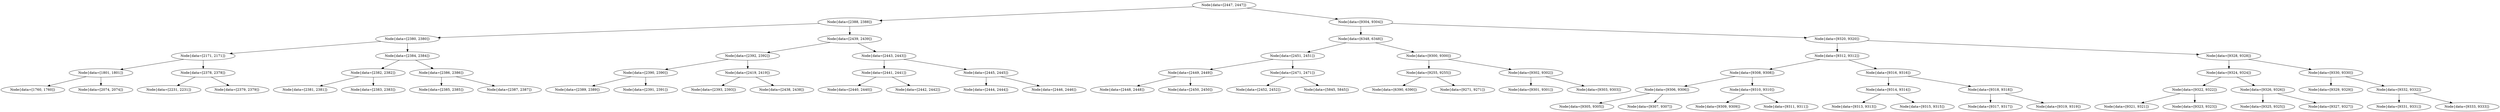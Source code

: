 digraph G{
87665563 [label="Node{data=[2447, 2447]}"]
87665563 -> 280734924
280734924 [label="Node{data=[2388, 2388]}"]
280734924 -> 1589745401
1589745401 [label="Node{data=[2380, 2380]}"]
1589745401 -> 196892103
196892103 [label="Node{data=[2171, 2171]}"]
196892103 -> 1133597272
1133597272 [label="Node{data=[1801, 1801]}"]
1133597272 -> 234969898
234969898 [label="Node{data=[1760, 1760]}"]
1133597272 -> 1554342477
1554342477 [label="Node{data=[2074, 2074]}"]
196892103 -> 903747187
903747187 [label="Node{data=[2378, 2378]}"]
903747187 -> 2090107138
2090107138 [label="Node{data=[2231, 2231]}"]
903747187 -> 2026397105
2026397105 [label="Node{data=[2379, 2379]}"]
1589745401 -> 252248047
252248047 [label="Node{data=[2384, 2384]}"]
252248047 -> 1252003315
1252003315 [label="Node{data=[2382, 2382]}"]
1252003315 -> 316934452
316934452 [label="Node{data=[2381, 2381]}"]
1252003315 -> 679209740
679209740 [label="Node{data=[2383, 2383]}"]
252248047 -> 1615109739
1615109739 [label="Node{data=[2386, 2386]}"]
1615109739 -> 717346821
717346821 [label="Node{data=[2385, 2385]}"]
1615109739 -> 417253824
417253824 [label="Node{data=[2387, 2387]}"]
280734924 -> 1862951516
1862951516 [label="Node{data=[2439, 2439]}"]
1862951516 -> 729353744
729353744 [label="Node{data=[2392, 2392]}"]
729353744 -> 266140298
266140298 [label="Node{data=[2390, 2390]}"]
266140298 -> 1638052472
1638052472 [label="Node{data=[2389, 2389]}"]
266140298 -> 1560683666
1560683666 [label="Node{data=[2391, 2391]}"]
729353744 -> 1055701164
1055701164 [label="Node{data=[2419, 2419]}"]
1055701164 -> 1452023121
1452023121 [label="Node{data=[2393, 2393]}"]
1055701164 -> 583619722
583619722 [label="Node{data=[2438, 2438]}"]
1862951516 -> 1309132533
1309132533 [label="Node{data=[2443, 2443]}"]
1309132533 -> 360001089
360001089 [label="Node{data=[2441, 2441]}"]
360001089 -> 589680427
589680427 [label="Node{data=[2440, 2440]}"]
360001089 -> 1260434113
1260434113 [label="Node{data=[2442, 2442]}"]
1309132533 -> 1004598590
1004598590 [label="Node{data=[2445, 2445]}"]
1004598590 -> 131846949
131846949 [label="Node{data=[2444, 2444]}"]
1004598590 -> 168433762
168433762 [label="Node{data=[2446, 2446]}"]
87665563 -> 1148323160
1148323160 [label="Node{data=[9304, 9304]}"]
1148323160 -> 2013741549
2013741549 [label="Node{data=[6348, 6348]}"]
2013741549 -> 563935027
563935027 [label="Node{data=[2451, 2451]}"]
563935027 -> 2072978026
2072978026 [label="Node{data=[2449, 2449]}"]
2072978026 -> 788770950
788770950 [label="Node{data=[2448, 2448]}"]
2072978026 -> 1833534626
1833534626 [label="Node{data=[2450, 2450]}"]
563935027 -> 724226903
724226903 [label="Node{data=[2471, 2471]}"]
724226903 -> 699672618
699672618 [label="Node{data=[2452, 2452]}"]
724226903 -> 461453850
461453850 [label="Node{data=[5845, 5845]}"]
2013741549 -> 978108764
978108764 [label="Node{data=[9300, 9300]}"]
978108764 -> 1191251241
1191251241 [label="Node{data=[9255, 9255]}"]
1191251241 -> 1341950107
1341950107 [label="Node{data=[6390, 6390]}"]
1191251241 -> 1572813460
1572813460 [label="Node{data=[9271, 9271]}"]
978108764 -> 19224158
19224158 [label="Node{data=[9302, 9302]}"]
19224158 -> 1308781334
1308781334 [label="Node{data=[9301, 9301]}"]
19224158 -> 1695652381
1695652381 [label="Node{data=[9303, 9303]}"]
1148323160 -> 1105094577
1105094577 [label="Node{data=[9320, 9320]}"]
1105094577 -> 1793216114
1793216114 [label="Node{data=[9312, 9312]}"]
1793216114 -> 929415907
929415907 [label="Node{data=[9308, 9308]}"]
929415907 -> 1582131040
1582131040 [label="Node{data=[9306, 9306]}"]
1582131040 -> 1822187767
1822187767 [label="Node{data=[9305, 9305]}"]
1582131040 -> 343220936
343220936 [label="Node{data=[9307, 9307]}"]
929415907 -> 228493439
228493439 [label="Node{data=[9310, 9310]}"]
228493439 -> 954042571
954042571 [label="Node{data=[9309, 9309]}"]
228493439 -> 935976191
935976191 [label="Node{data=[9311, 9311]}"]
1793216114 -> 169335724
169335724 [label="Node{data=[9316, 9316]}"]
169335724 -> 1941137377
1941137377 [label="Node{data=[9314, 9314]}"]
1941137377 -> 662450828
662450828 [label="Node{data=[9313, 9313]}"]
1941137377 -> 1579887800
1579887800 [label="Node{data=[9315, 9315]}"]
169335724 -> 1792362090
1792362090 [label="Node{data=[9318, 9318]}"]
1792362090 -> 36812990
36812990 [label="Node{data=[9317, 9317]}"]
1792362090 -> 1151275558
1151275558 [label="Node{data=[9319, 9319]}"]
1105094577 -> 1129752801
1129752801 [label="Node{data=[9328, 9328]}"]
1129752801 -> 66081015
66081015 [label="Node{data=[9324, 9324]}"]
66081015 -> 202108031
202108031 [label="Node{data=[9322, 9322]}"]
202108031 -> 809091578
809091578 [label="Node{data=[9321, 9321]}"]
202108031 -> 1188984508
1188984508 [label="Node{data=[9323, 9323]}"]
66081015 -> 1193865592
1193865592 [label="Node{data=[9326, 9326]}"]
1193865592 -> 336823798
336823798 [label="Node{data=[9325, 9325]}"]
1193865592 -> 1792778399
1792778399 [label="Node{data=[9327, 9327]}"]
1129752801 -> 1602568430
1602568430 [label="Node{data=[9330, 9330]}"]
1602568430 -> 1596377431
1596377431 [label="Node{data=[9329, 9329]}"]
1602568430 -> 1469242224
1469242224 [label="Node{data=[9332, 9332]}"]
1469242224 -> 1618630213
1618630213 [label="Node{data=[9331, 9331]}"]
1469242224 -> 353233044
353233044 [label="Node{data=[9333, 9333]}"]
}